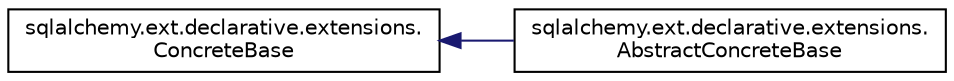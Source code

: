 digraph "Graphical Class Hierarchy"
{
 // LATEX_PDF_SIZE
  edge [fontname="Helvetica",fontsize="10",labelfontname="Helvetica",labelfontsize="10"];
  node [fontname="Helvetica",fontsize="10",shape=record];
  rankdir="LR";
  Node0 [label="sqlalchemy.ext.declarative.extensions.\lConcreteBase",height=0.2,width=0.4,color="black", fillcolor="white", style="filled",URL="$classsqlalchemy_1_1ext_1_1declarative_1_1extensions_1_1ConcreteBase.html",tooltip=" "];
  Node0 -> Node1 [dir="back",color="midnightblue",fontsize="10",style="solid",fontname="Helvetica"];
  Node1 [label="sqlalchemy.ext.declarative.extensions.\lAbstractConcreteBase",height=0.2,width=0.4,color="black", fillcolor="white", style="filled",URL="$classsqlalchemy_1_1ext_1_1declarative_1_1extensions_1_1AbstractConcreteBase.html",tooltip=" "];
}
